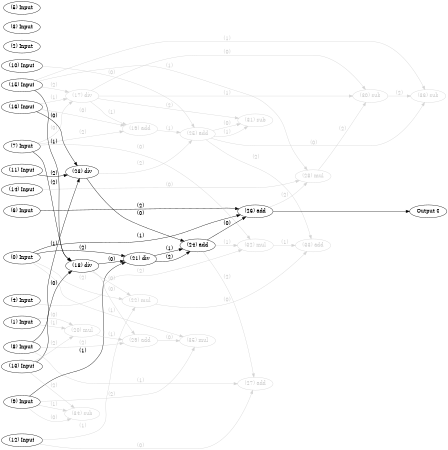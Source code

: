 digraph NeuralNetwork {
rankdir=LR;
size="4,3";
center = true;
node0 [label="(0) Input", color=black, labelfontcolor=black, fontcolor=black];
node1 [label="(1) Input", color=black, labelfontcolor=black, fontcolor=black];
node2 [label="(2) Input", color=black, labelfontcolor=black, fontcolor=black];
node3 [label="(3) Input", color=black, labelfontcolor=black, fontcolor=black];
node4 [label="(4) Input", color=black, labelfontcolor=black, fontcolor=black];
node5 [label="(5) Input", color=black, labelfontcolor=black, fontcolor=black];
node6 [label="(6) Input", color=black, labelfontcolor=black, fontcolor=black];
node7 [label="(7) Input", color=black, labelfontcolor=black, fontcolor=black];
node8 [label="(8) Input", color=black, labelfontcolor=black, fontcolor=black];
node9 [label="(9) Input", color=black, labelfontcolor=black, fontcolor=black];
node10 [label="(10) Input", color=black, labelfontcolor=black, fontcolor=black];
node11 [label="(11) Input", color=black, labelfontcolor=black, fontcolor=black];
node12 [label="(12) Input", color=black, labelfontcolor=black, fontcolor=black];
node13 [label="(13) Input", color=black, labelfontcolor=black, fontcolor=black];
node14 [label="(14) Input", color=black, labelfontcolor=black, fontcolor=black];
node15 [label="(15) Input", color=black, labelfontcolor=black, fontcolor=black];
node16 [label="(16) Input", color=black, labelfontcolor=black, fontcolor=black];
node17 [label="(17) div", color=lightgrey, labelfontcolor=lightgrey, fontcolor=lightgrey];
node7 -> node17 [label=" (0)", labelfontcolor=lightgrey, fontcolor=lightgrey, bold=true, color=lightgrey];
node16 -> node17 [label=" (1)", labelfontcolor=lightgrey, fontcolor=lightgrey, bold=true, color=lightgrey];
node15 -> node17 [label=" (2)", labelfontcolor=lightgrey, fontcolor=lightgrey, bold=true, color=lightgrey];
node18 [label="(18) div", color=black, labelfontcolor=black, fontcolor=black];
node13 -> node18 [label=" (0)", labelfontcolor=black, fontcolor=black, bold=true, color=black];
node15 -> node18 [label=" (1)", labelfontcolor=black, fontcolor=black, bold=true, color=black];
node7 -> node18 [label=" (2)", labelfontcolor=black, fontcolor=black, bold=true, color=black];
node19 [label="(19) add", color=lightgrey, labelfontcolor=lightgrey, fontcolor=lightgrey];
node16 -> node19 [label=" (0)", labelfontcolor=lightgrey, fontcolor=lightgrey, bold=true, color=lightgrey];
node17 -> node19 [label=" (1)", labelfontcolor=lightgrey, fontcolor=lightgrey, bold=true, color=lightgrey];
node7 -> node19 [label=" (2)", labelfontcolor=lightgrey, fontcolor=lightgrey, bold=true, color=lightgrey];
node20 [label="(20) mul", color=lightgrey, labelfontcolor=lightgrey, fontcolor=lightgrey];
node1 -> node20 [label=" (0)", labelfontcolor=lightgrey, fontcolor=lightgrey, bold=true, color=lightgrey];
node1 -> node20 [label=" (1)", labelfontcolor=lightgrey, fontcolor=lightgrey, bold=true, color=lightgrey];
node13 -> node20 [label=" (2)", labelfontcolor=lightgrey, fontcolor=lightgrey, bold=true, color=lightgrey];
node21 [label="(21) div", color=black, labelfontcolor=black, fontcolor=black];
node18 -> node21 [label=" (0)", labelfontcolor=black, fontcolor=black, bold=true, color=black];
node9 -> node21 [label=" (1)", labelfontcolor=black, fontcolor=black, bold=true, color=black];
node0 -> node21 [label=" (2)", labelfontcolor=black, fontcolor=black, bold=true, color=black];
node22 [label="(22) mul", color=lightgrey, labelfontcolor=lightgrey, fontcolor=lightgrey];
node18 -> node22 [label=" (0)", labelfontcolor=lightgrey, fontcolor=lightgrey, bold=true, color=lightgrey];
node12 -> node22 [label=" (1)", labelfontcolor=lightgrey, fontcolor=lightgrey, bold=true, color=lightgrey];
node0 -> node22 [label=" (2)", labelfontcolor=lightgrey, fontcolor=lightgrey, bold=true, color=lightgrey];
node23 [label="(23) div", color=black, labelfontcolor=black, fontcolor=black];
node16 -> node23 [label=" (0)", labelfontcolor=black, fontcolor=black, bold=true, color=black];
node8 -> node23 [label=" (1)", labelfontcolor=black, fontcolor=black, bold=true, color=black];
node11 -> node23 [label=" (2)", labelfontcolor=black, fontcolor=black, bold=true, color=black];
node24 [label="(24) add", color=black, labelfontcolor=black, fontcolor=black];
node23 -> node24 [label=" (0)", labelfontcolor=black, fontcolor=black, bold=true, color=black];
node21 -> node24 [label=" (1)", labelfontcolor=black, fontcolor=black, bold=true, color=black];
node21 -> node24 [label=" (2)", labelfontcolor=black, fontcolor=black, bold=true, color=black];
node25 [label="(25) add", color=lightgrey, labelfontcolor=lightgrey, fontcolor=lightgrey];
node10 -> node25 [label=" (0)", labelfontcolor=lightgrey, fontcolor=lightgrey, bold=true, color=lightgrey];
node19 -> node25 [label=" (1)", labelfontcolor=lightgrey, fontcolor=lightgrey, bold=true, color=lightgrey];
node23 -> node25 [label=" (2)", labelfontcolor=lightgrey, fontcolor=lightgrey, bold=true, color=lightgrey];
node26 [label="(26) add", color=black, labelfontcolor=black, fontcolor=black];
node24 -> node26 [label=" (0)", labelfontcolor=black, fontcolor=black, bold=true, color=black];
node0 -> node26 [label=" (1)", labelfontcolor=black, fontcolor=black, bold=true, color=black];
node6 -> node26 [label=" (2)", labelfontcolor=black, fontcolor=black, bold=true, color=black];
node27 [label="(27) add", color=lightgrey, labelfontcolor=lightgrey, fontcolor=lightgrey];
node12 -> node27 [label=" (0)", labelfontcolor=lightgrey, fontcolor=lightgrey, bold=true, color=lightgrey];
node8 -> node27 [label=" (1)", labelfontcolor=lightgrey, fontcolor=lightgrey, bold=true, color=lightgrey];
node24 -> node27 [label=" (2)", labelfontcolor=lightgrey, fontcolor=lightgrey, bold=true, color=lightgrey];
node28 [label="(28) mul", color=lightgrey, labelfontcolor=lightgrey, fontcolor=lightgrey];
node14 -> node28 [label=" (0)", labelfontcolor=lightgrey, fontcolor=lightgrey, bold=true, color=lightgrey];
node15 -> node28 [label=" (1)", labelfontcolor=lightgrey, fontcolor=lightgrey, bold=true, color=lightgrey];
node26 -> node28 [label=" (2)", labelfontcolor=lightgrey, fontcolor=lightgrey, bold=true, color=lightgrey];
node29 [label="(29) add", color=lightgrey, labelfontcolor=lightgrey, fontcolor=lightgrey];
node18 -> node29 [label=" (0)", labelfontcolor=lightgrey, fontcolor=lightgrey, bold=true, color=lightgrey];
node20 -> node29 [label=" (1)", labelfontcolor=lightgrey, fontcolor=lightgrey, bold=true, color=lightgrey];
node8 -> node29 [label=" (2)", labelfontcolor=lightgrey, fontcolor=lightgrey, bold=true, color=lightgrey];
node30 [label="(30) sub", color=lightgrey, labelfontcolor=lightgrey, fontcolor=lightgrey];
node17 -> node30 [label=" (0)", labelfontcolor=lightgrey, fontcolor=lightgrey, bold=true, color=lightgrey];
node17 -> node30 [label=" (1)", labelfontcolor=lightgrey, fontcolor=lightgrey, bold=true, color=lightgrey];
node28 -> node30 [label=" (2)", labelfontcolor=lightgrey, fontcolor=lightgrey, bold=true, color=lightgrey];
node31 [label="(31) sub", color=lightgrey, labelfontcolor=lightgrey, fontcolor=lightgrey];
node25 -> node31 [label=" (0)", labelfontcolor=lightgrey, fontcolor=lightgrey, bold=true, color=lightgrey];
node25 -> node31 [label=" (1)", labelfontcolor=lightgrey, fontcolor=lightgrey, bold=true, color=lightgrey];
node17 -> node31 [label=" (2)", labelfontcolor=lightgrey, fontcolor=lightgrey, bold=true, color=lightgrey];
node32 [label="(32) mul", color=lightgrey, labelfontcolor=lightgrey, fontcolor=lightgrey];
node7 -> node32 [label=" (0)", labelfontcolor=lightgrey, fontcolor=lightgrey, bold=true, color=lightgrey];
node24 -> node32 [label=" (1)", labelfontcolor=lightgrey, fontcolor=lightgrey, bold=true, color=lightgrey];
node4 -> node32 [label=" (2)", labelfontcolor=lightgrey, fontcolor=lightgrey, bold=true, color=lightgrey];
node33 [label="(33) add", color=lightgrey, labelfontcolor=lightgrey, fontcolor=lightgrey];
node22 -> node33 [label=" (0)", labelfontcolor=lightgrey, fontcolor=lightgrey, bold=true, color=lightgrey];
node32 -> node33 [label=" (1)", labelfontcolor=lightgrey, fontcolor=lightgrey, bold=true, color=lightgrey];
node25 -> node33 [label=" (2)", labelfontcolor=lightgrey, fontcolor=lightgrey, bold=true, color=lightgrey];
node34 [label="(34) sub", color=lightgrey, labelfontcolor=lightgrey, fontcolor=lightgrey];
node9 -> node34 [label=" (0)", labelfontcolor=lightgrey, fontcolor=lightgrey, bold=true, color=lightgrey];
node9 -> node34 [label=" (1)", labelfontcolor=lightgrey, fontcolor=lightgrey, bold=true, color=lightgrey];
node13 -> node34 [label=" (2)", labelfontcolor=lightgrey, fontcolor=lightgrey, bold=true, color=lightgrey];
node35 [label="(35) mul", color=lightgrey, labelfontcolor=lightgrey, fontcolor=lightgrey];
node29 -> node35 [label=" (0)", labelfontcolor=lightgrey, fontcolor=lightgrey, bold=true, color=lightgrey];
node0 -> node35 [label=" (1)", labelfontcolor=lightgrey, fontcolor=lightgrey, bold=true, color=lightgrey];
node9 -> node35 [label=" (2)", labelfontcolor=lightgrey, fontcolor=lightgrey, bold=true, color=lightgrey];
node36 [label="(36) sub", color=lightgrey, labelfontcolor=lightgrey, fontcolor=lightgrey];
node25 -> node36 [label=" (0)", labelfontcolor=lightgrey, fontcolor=lightgrey, bold=true, color=lightgrey];
node15 -> node36 [label=" (1)", labelfontcolor=lightgrey, fontcolor=lightgrey, bold=true, color=lightgrey];
node30 -> node36 [label=" (2)", labelfontcolor=lightgrey, fontcolor=lightgrey, bold=true, color=lightgrey];
node37 [label="Output 0", color=black, labelfontcolor=black, fontcolor=black];
node26 -> node37 [labelfontcolor=black, fontcolor=black, bold=true, color=black];
{ rank = source; "node0"; "node1"; "node2"; "node3"; "node4"; "node5"; "node6"; "node7"; "node8"; "node9"; "node10"; "node11"; "node12"; "node13"; "node14"; "node15"; "node16"; }
{ rank = max;"node37"; }
}